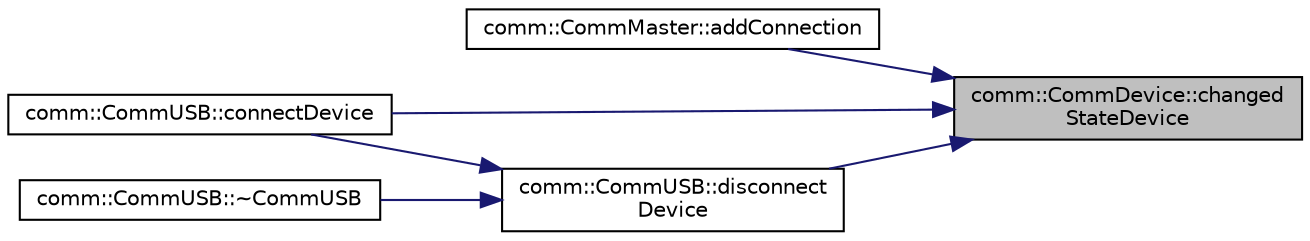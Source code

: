 digraph "comm::CommDevice::changedStateDevice"
{
 // LATEX_PDF_SIZE
  edge [fontname="Helvetica",fontsize="10",labelfontname="Helvetica",labelfontsize="10"];
  node [fontname="Helvetica",fontsize="10",shape=record];
  rankdir="RL";
  Node1 [label="comm::CommDevice::changed\lStateDevice",height=0.2,width=0.4,color="black", fillcolor="grey75", style="filled", fontcolor="black",tooltip="Emit after connection / disconnection to trigger UI changes."];
  Node1 -> Node2 [dir="back",color="midnightblue",fontsize="10",style="solid",fontname="Helvetica"];
  Node2 [label="comm::CommMaster::addConnection",height=0.2,width=0.4,color="black", fillcolor="white", style="filled",URL="$classcomm_1_1_comm_master.html#a20313a06785b1817ed883e29d72a8282",tooltip="Create connection."];
  Node1 -> Node3 [dir="back",color="midnightblue",fontsize="10",style="solid",fontname="Helvetica"];
  Node3 [label="comm::CommUSB::connectDevice",height=0.2,width=0.4,color="black", fillcolor="white", style="filled",URL="$classcomm_1_1_comm_u_s_b.html#a044f3b6d1aa9b36dc9cd21fe92a9c65c",tooltip="Implementation for USB, connect to device as set in the Ctor."];
  Node1 -> Node4 [dir="back",color="midnightblue",fontsize="10",style="solid",fontname="Helvetica"];
  Node4 [label="comm::CommUSB::disconnect\lDevice",height=0.2,width=0.4,color="black", fillcolor="white", style="filled",URL="$classcomm_1_1_comm_u_s_b.html#ace10e3932efc3dbac63663869fd25b08",tooltip="Disconnect from USB device."];
  Node4 -> Node3 [dir="back",color="midnightblue",fontsize="10",style="solid",fontname="Helvetica"];
  Node4 -> Node5 [dir="back",color="midnightblue",fontsize="10",style="solid",fontname="Helvetica"];
  Node5 [label="comm::CommUSB::~CommUSB",height=0.2,width=0.4,color="black", fillcolor="white", style="filled",URL="$classcomm_1_1_comm_u_s_b.html#a680fd2b00288a6225b250cd7f4aeb132",tooltip="Disconnect from device and destroy the Comm USB object."];
}
